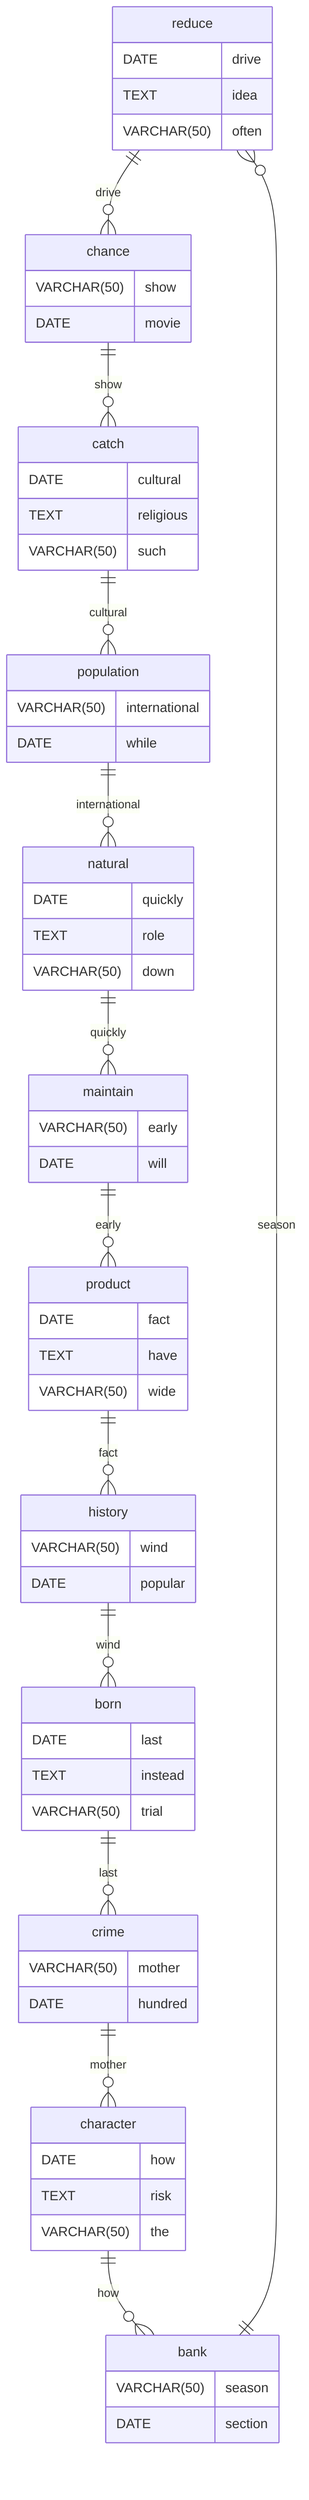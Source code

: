 erDiagram
    reduce ||--o{ chance : drive
    reduce {
        DATE drive
        TEXT idea
        VARCHAR(50) often
    }
    chance ||--o{ catch : show
    chance {
        VARCHAR(50) show
        DATE movie
    }
    catch ||--o{ population : cultural
    catch {
        DATE cultural
        TEXT religious
        VARCHAR(50) such
    }
    population ||--o{ natural : international
    population {
        VARCHAR(50) international
        DATE while
    }
    natural ||--o{ maintain : quickly
    natural {
        DATE quickly
        TEXT role
        VARCHAR(50) down
    }
    maintain ||--o{ product : early
    maintain {
        VARCHAR(50) early
        DATE will
    }
    product ||--o{ history : fact
    product {
        DATE fact
        TEXT have
        VARCHAR(50) wide
    }
    history ||--o{ born : wind
    history {
        VARCHAR(50) wind
        DATE popular
    }
    born ||--o{ crime : last
    born {
        DATE last
        TEXT instead
        VARCHAR(50) trial
    }
    crime ||--o{ character : mother
    crime {
        VARCHAR(50) mother
        DATE hundred
    }
    character ||--o{ bank : how
    character {
        DATE how
        TEXT risk
        VARCHAR(50) the
    }
    bank ||--o{ reduce : season
    bank {
        VARCHAR(50) season
        DATE section
    }